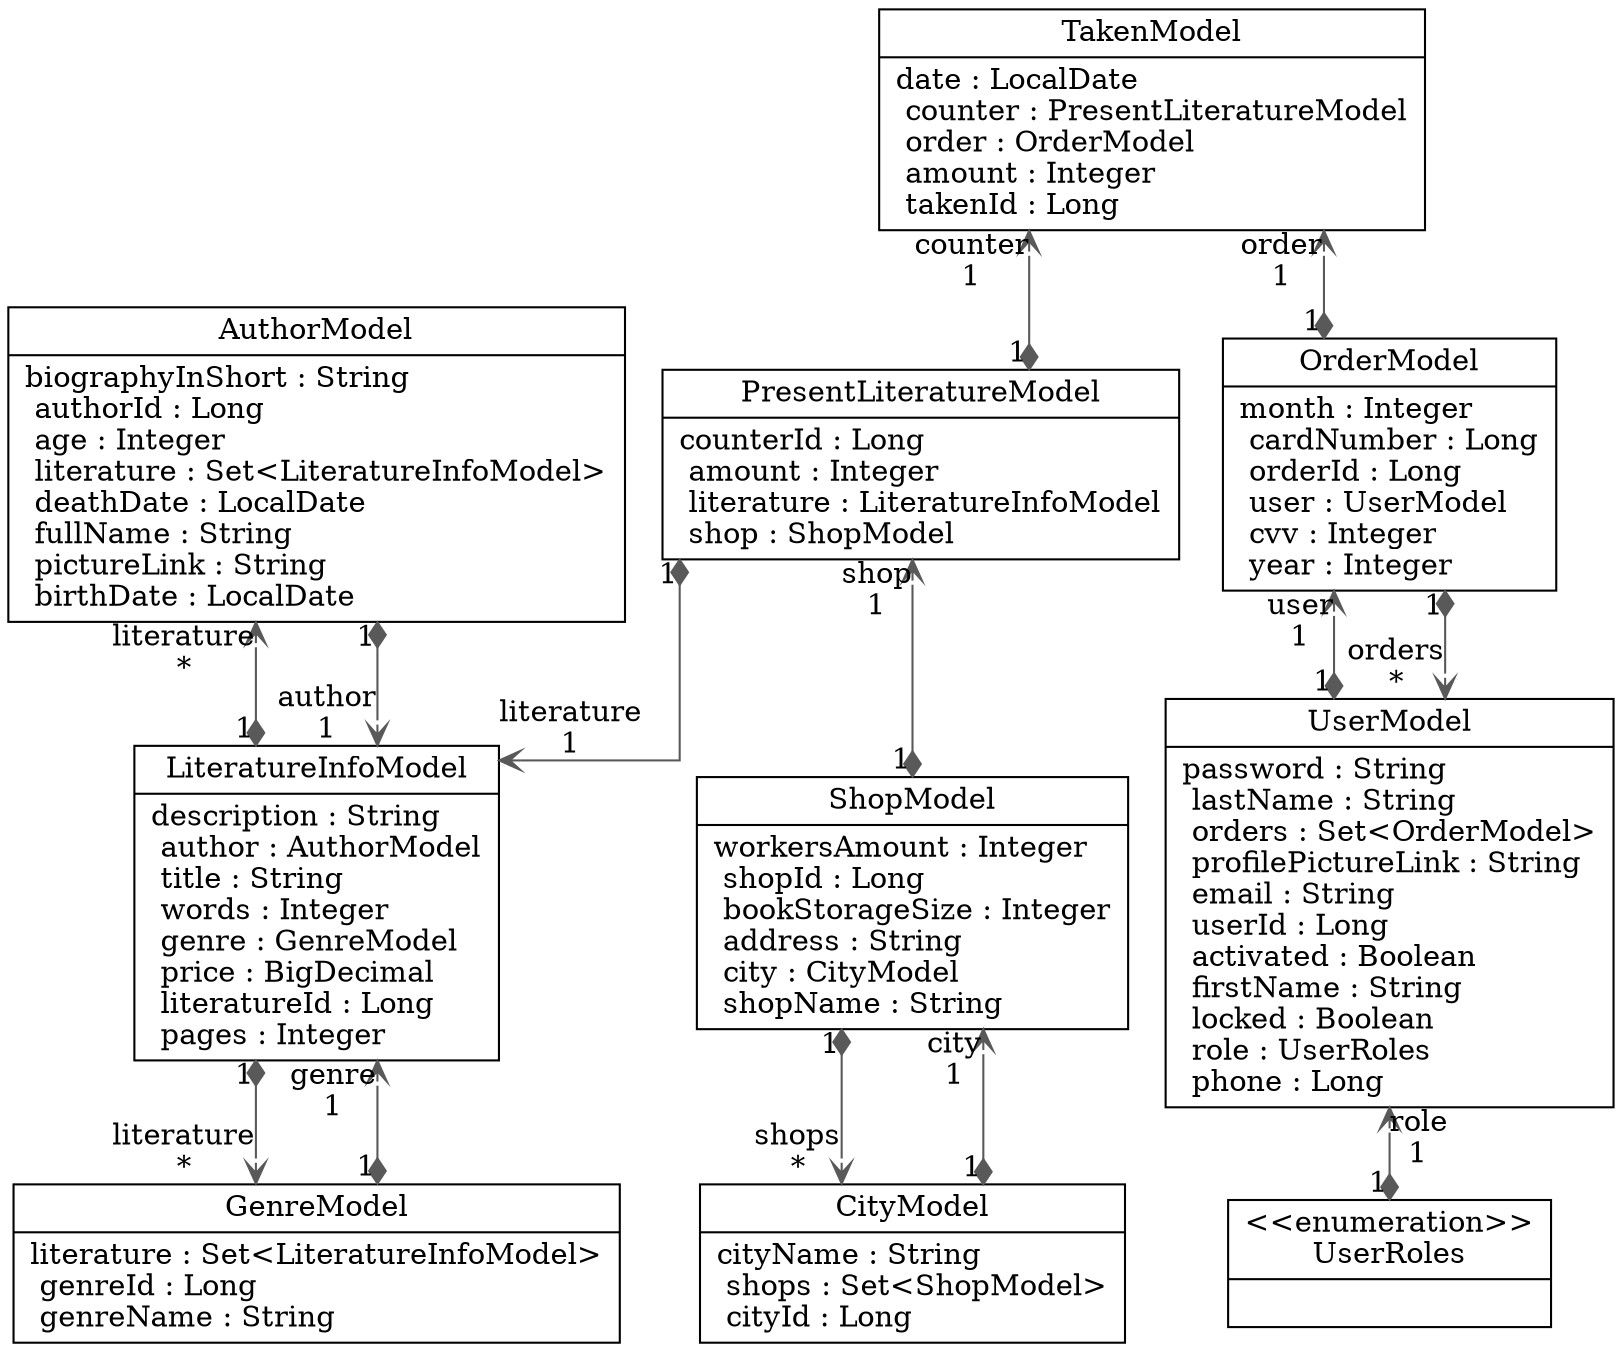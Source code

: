 digraph "package" {

splines  = ortho;
fontname = "Inconsolata";

node [colorscheme = ylgnbu4];
edge [colorscheme = dark28, dir = both];

AuthorModel            [shape = record, pos = "4.090,13.042!"    , label = "{ AuthorModel |  biographyInShort : String\l  authorId : Long\l  age : Integer\l  literature : Set\<LiteratureInfoModel\>\l  deathDate : LocalDate\l  fullName : String\l  pictureLink : String\l  birthDate : LocalDate\l }"];
CityModel              [shape = record, pos = "1.354,12.278!"    , label = "{ CityModel |  cityName : String\l  shops : Set\<ShopModel\>\l  cityId : Long\l }"];
GenreModel             [shape = record, pos = "7.576,12.278!"    , label = "{ GenreModel |  literature : Set\<LiteratureInfoModel\>\l  genreId : Long\l  genreName : String\l }"];
LiteratureInfoModel    [shape = record, pos = "6.188,9.042!"     , label = "{ LiteratureInfoModel |  description : String\l  author : AuthorModel\l  title : String\l  words : Integer\l  genre : GenreModel\l  price : BigDecimal\l  literatureId : Long\l  pages : Integer\l }"];
OrderModel             [shape = record, pos = "-1.160,5.042!"    , label = "{ OrderModel |  month : Integer\l  cardNumber : Long\l  orderId : Long\l  user : UserModel\l  cvv : Integer\l  year : Integer\l }"];
PresentLiteratureModel [shape = record, pos = "4.458,4.736!"     , label = "{ PresentLiteratureModel |  counterId : Long\l  amount : Integer\l  literature : LiteratureInfoModel\l  shop : ShopModel\l }"];
ShopModel              [shape = record, pos = "1.347,8.736!"     , label = "{ ShopModel |  workersAmount : Integer\l  shopId : Long\l  bookStorageSize : Integer\l  address : String\l  city : CityModel\l  shopName : String\l }"];
TakenModel             [shape = record, pos = "3.031,2.111!"     , label = "{ TakenModel |  date : LocalDate\l  counter : PresentLiteratureModel\l  order : OrderModel\l  amount : Integer\l  takenId : Long\l }"];
UserModel              [shape = record, pos = "-1.417,9.500!"    , label = "{ UserModel |  password : String\l  lastName : String\l  orders : Set\<OrderModel\>\l  profilePictureLink : String\l  email : String\l  userId : Long\l  activated : Boolean\l  firstName : String\l  locked : Boolean\l  role : UserRoles\l  phone : Long\l }"];
UserRoles              [shape = record, pos = "-0.931,11.799!"   , label = "{ \<\<enumeration\>\>\nUserRoles |  }"];

AuthorModel            -> LiteratureInfoModel    [color = "#595959", style = solid , arrowtail = diamond , arrowhead = vee     , taillabel = "1", label = "", headlabel = "literature\n*"];
CityModel              -> ShopModel              [color = "#595959", style = solid , arrowtail = diamond , arrowhead = vee     , taillabel = "1", label = "", headlabel = "shops\n*"];
GenreModel             -> LiteratureInfoModel    [color = "#595959", style = solid , arrowtail = diamond , arrowhead = vee     , taillabel = "1", label = "", headlabel = "literature\n*"];
LiteratureInfoModel    -> AuthorModel            [color = "#595959", style = solid , arrowtail = diamond , arrowhead = vee     , taillabel = "1", label = "", headlabel = "author\n1"];
LiteratureInfoModel    -> GenreModel             [color = "#595959", style = solid , arrowtail = diamond , arrowhead = vee     , taillabel = "1", label = "", headlabel = "genre\n1"];
OrderModel             -> UserModel              [color = "#595959", style = solid , arrowtail = diamond , arrowhead = vee     , taillabel = "1", label = "", headlabel = "user\n1"];
PresentLiteratureModel -> LiteratureInfoModel    [color = "#595959", style = solid , arrowtail = diamond , arrowhead = vee     , taillabel = "1", label = "", headlabel = "literature\n1"];
PresentLiteratureModel -> ShopModel              [color = "#595959", style = solid , arrowtail = diamond , arrowhead = vee     , taillabel = "1", label = "", headlabel = "shop\n1"];
ShopModel              -> CityModel              [color = "#595959", style = solid , arrowtail = diamond , arrowhead = vee     , taillabel = "1", label = "", headlabel = "city\n1"];
TakenModel             -> OrderModel             [color = "#595959", style = solid , arrowtail = diamond , arrowhead = vee     , taillabel = "1", label = "", headlabel = "order\n1"];
TakenModel             -> PresentLiteratureModel [color = "#595959", style = solid , arrowtail = diamond , arrowhead = vee     , taillabel = "1", label = "", headlabel = "counter\n1"];
UserModel              -> OrderModel             [color = "#595959", style = solid , arrowtail = diamond , arrowhead = vee     , taillabel = "1", label = "", headlabel = "orders\n*"];
UserModel              -> UserRoles              [color = "#595959", style = solid , arrowtail = diamond , arrowhead = vee     , taillabel = "1", label = "", headlabel = "role\n1"];

}
